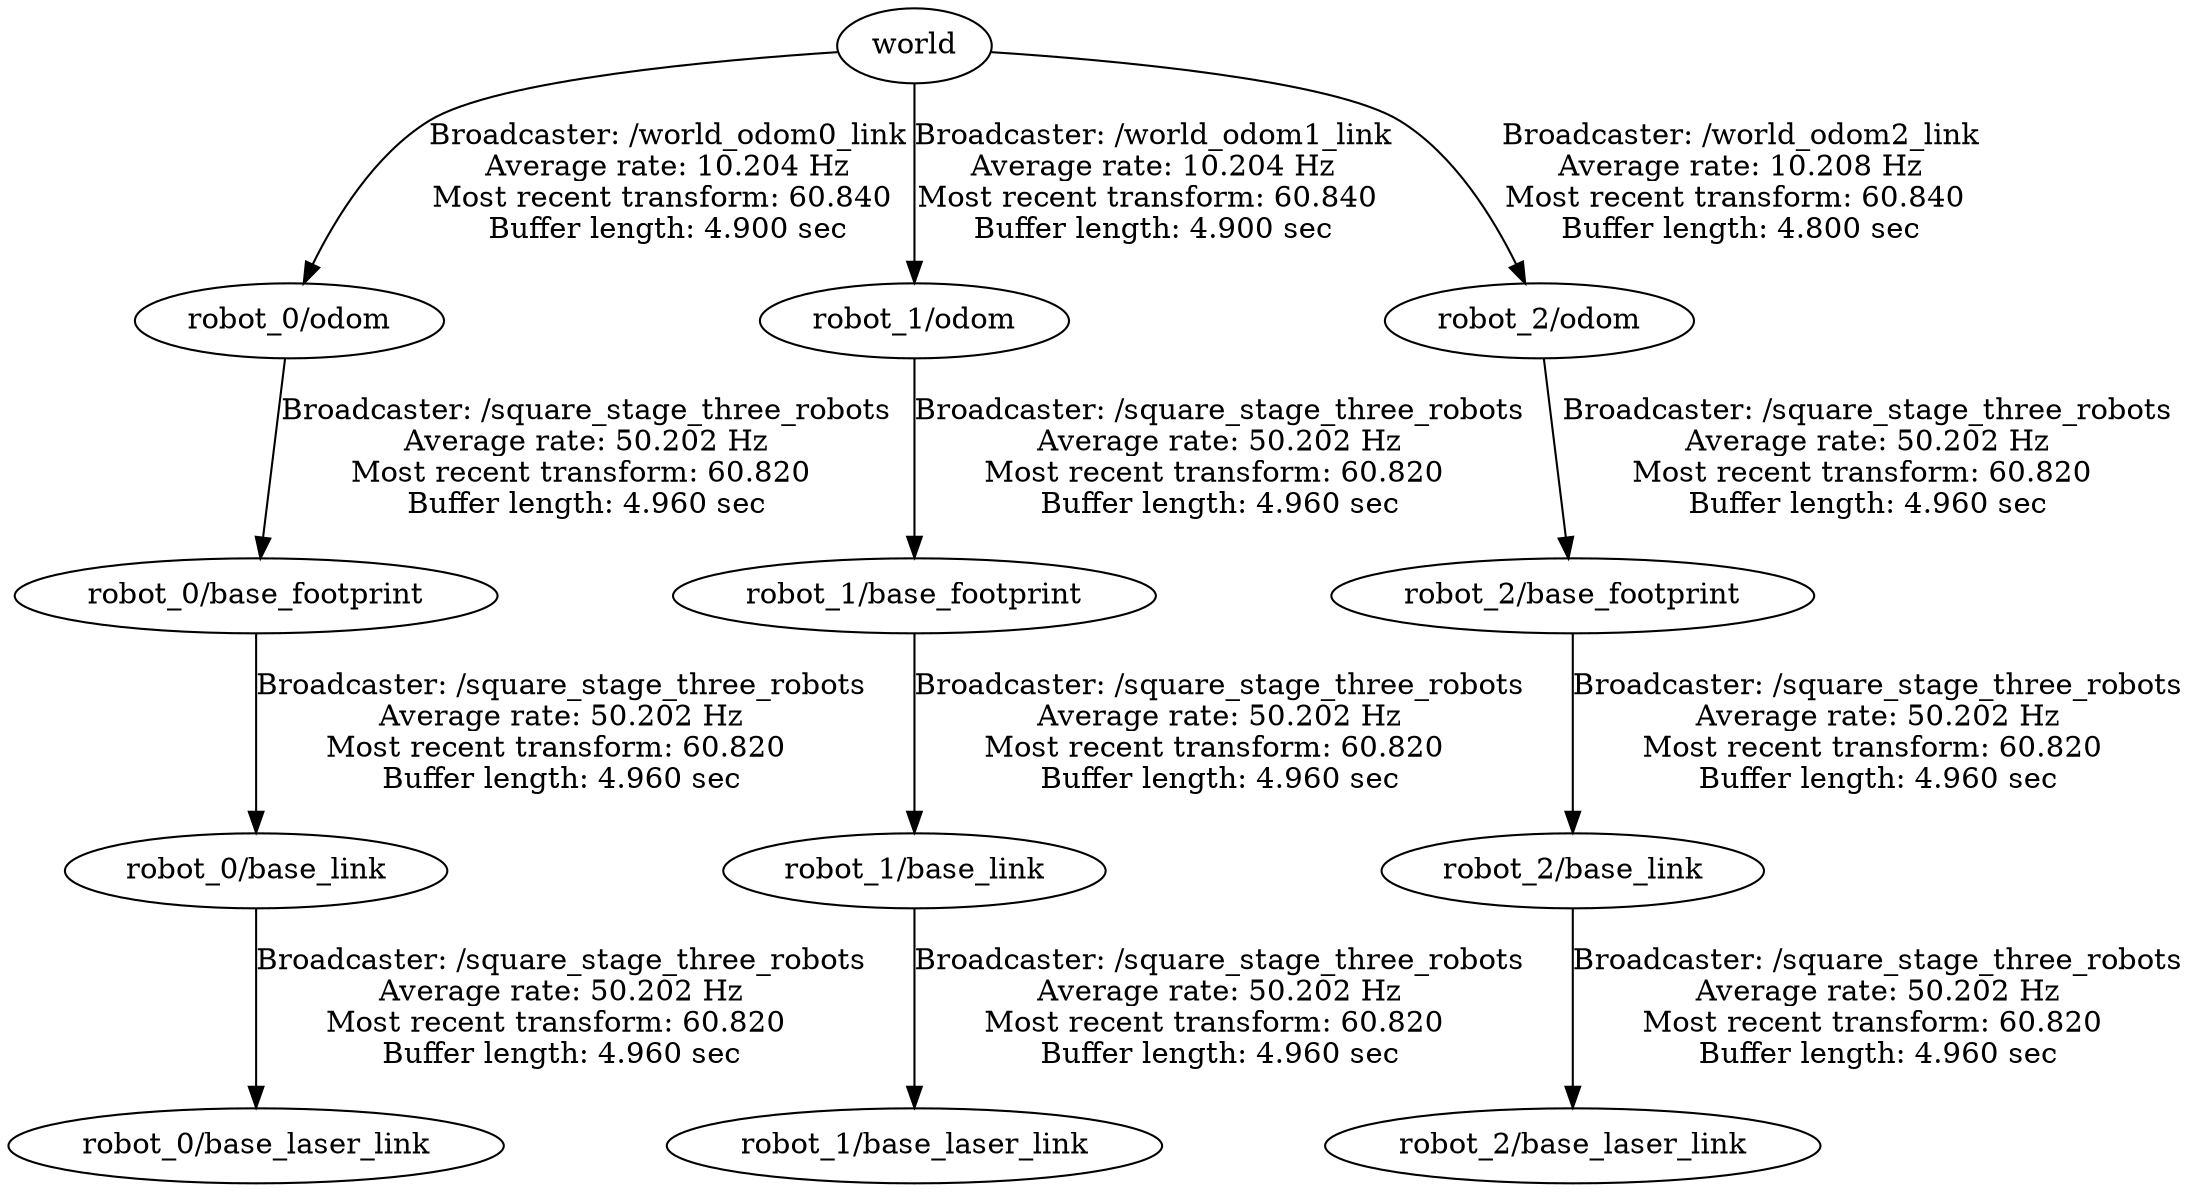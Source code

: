 digraph G {
"world" -> "robot_0/odom"[label="Broadcaster: /world_odom0_link\nAverage rate: 10.204 Hz\nMost recent transform: 60.840 \nBuffer length: 4.900 sec\n"];
"world" -> "robot_1/odom"[label="Broadcaster: /world_odom1_link\nAverage rate: 10.204 Hz\nMost recent transform: 60.840 \nBuffer length: 4.900 sec\n"];
"robot_0/base_link" -> "robot_0/base_laser_link"[label="Broadcaster: /square_stage_three_robots\nAverage rate: 50.202 Hz\nMost recent transform: 60.820 \nBuffer length: 4.960 sec\n"];
"robot_0/base_footprint" -> "robot_0/base_link"[label="Broadcaster: /square_stage_three_robots\nAverage rate: 50.202 Hz\nMost recent transform: 60.820 \nBuffer length: 4.960 sec\n"];
"robot_1/base_link" -> "robot_1/base_laser_link"[label="Broadcaster: /square_stage_three_robots\nAverage rate: 50.202 Hz\nMost recent transform: 60.820 \nBuffer length: 4.960 sec\n"];
"robot_1/base_footprint" -> "robot_1/base_link"[label="Broadcaster: /square_stage_three_robots\nAverage rate: 50.202 Hz\nMost recent transform: 60.820 \nBuffer length: 4.960 sec\n"];
"robot_2/base_link" -> "robot_2/base_laser_link"[label="Broadcaster: /square_stage_three_robots\nAverage rate: 50.202 Hz\nMost recent transform: 60.820 \nBuffer length: 4.960 sec\n"];
"robot_2/base_footprint" -> "robot_2/base_link"[label="Broadcaster: /square_stage_three_robots\nAverage rate: 50.202 Hz\nMost recent transform: 60.820 \nBuffer length: 4.960 sec\n"];
"robot_0/odom" -> "robot_0/base_footprint"[label="Broadcaster: /square_stage_three_robots\nAverage rate: 50.202 Hz\nMost recent transform: 60.820 \nBuffer length: 4.960 sec\n"];
"robot_1/odom" -> "robot_1/base_footprint"[label="Broadcaster: /square_stage_three_robots\nAverage rate: 50.202 Hz\nMost recent transform: 60.820 \nBuffer length: 4.960 sec\n"];
"robot_2/odom" -> "robot_2/base_footprint"[label="Broadcaster: /square_stage_three_robots\nAverage rate: 50.202 Hz\nMost recent transform: 60.820 \nBuffer length: 4.960 sec\n"];
"world" -> "robot_2/odom"[label="Broadcaster: /world_odom2_link\nAverage rate: 10.208 Hz\nMost recent transform: 60.840 \nBuffer length: 4.800 sec\n"];
}